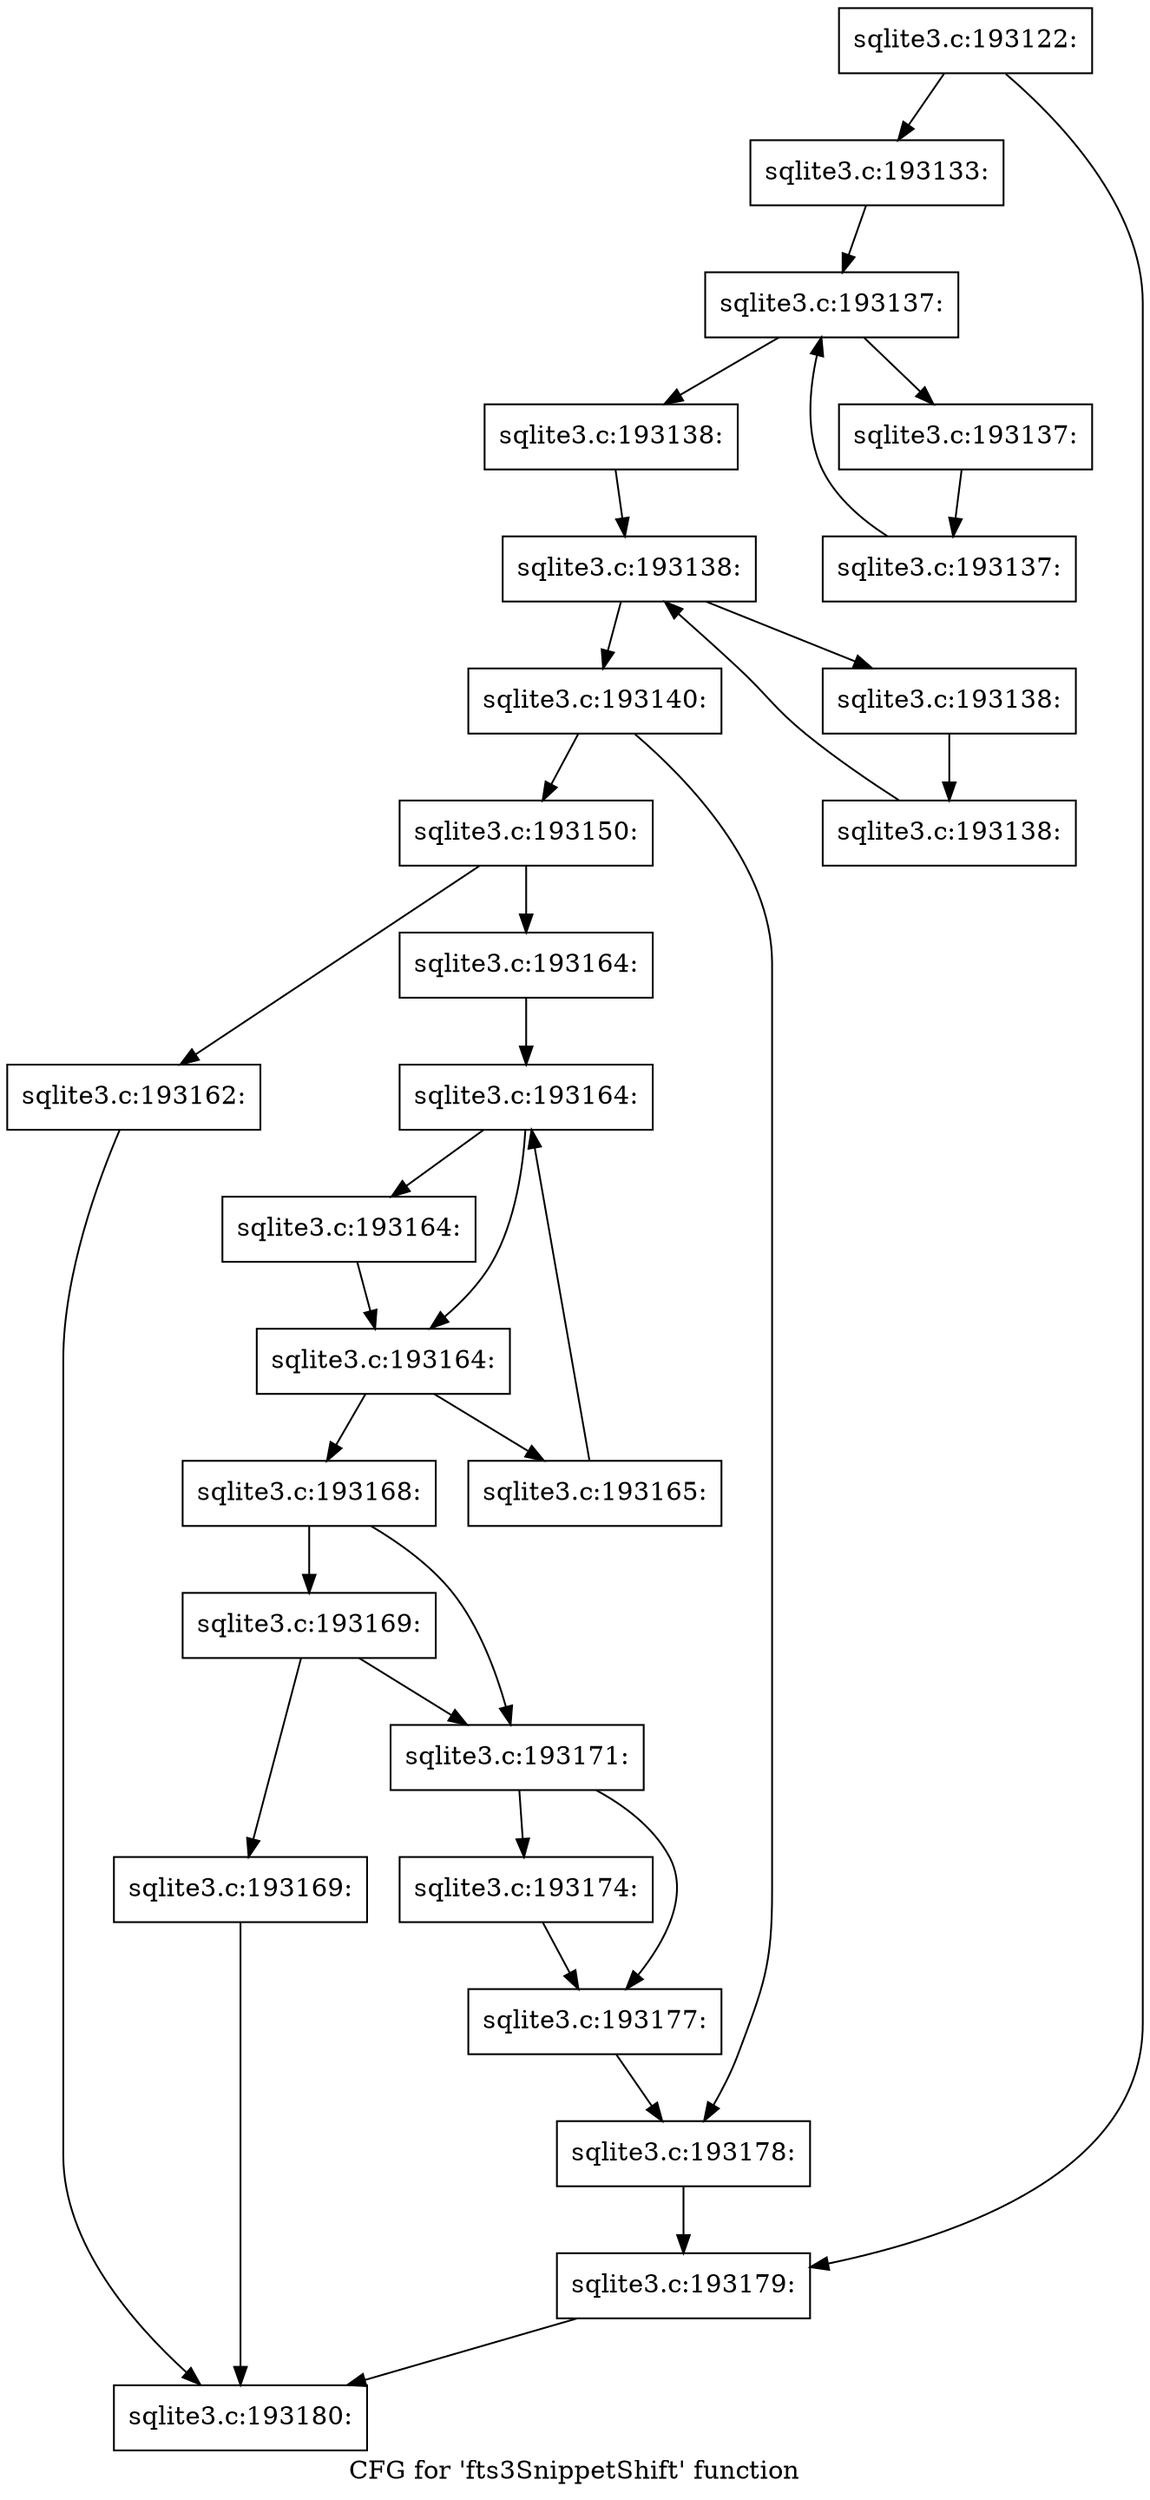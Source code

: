digraph "CFG for 'fts3SnippetShift' function" {
	label="CFG for 'fts3SnippetShift' function";

	Node0x55c0fb2f64c0 [shape=record,label="{sqlite3.c:193122:}"];
	Node0x55c0fb2f64c0 -> Node0x55c0fb2fcbd0;
	Node0x55c0fb2f64c0 -> Node0x55c0fb2fcc20;
	Node0x55c0fb2fcbd0 [shape=record,label="{sqlite3.c:193133:}"];
	Node0x55c0fb2fcbd0 -> Node0x55c0fb2fd970;
	Node0x55c0fb2fd970 [shape=record,label="{sqlite3.c:193137:}"];
	Node0x55c0fb2fd970 -> Node0x55c0fb2fdb90;
	Node0x55c0fb2fd970 -> Node0x55c0fb2fd7c0;
	Node0x55c0fb2fdb90 [shape=record,label="{sqlite3.c:193137:}"];
	Node0x55c0fb2fdb90 -> Node0x55c0fb2fdb00;
	Node0x55c0fb2fdb00 [shape=record,label="{sqlite3.c:193137:}"];
	Node0x55c0fb2fdb00 -> Node0x55c0fb2fd970;
	Node0x55c0fb2fd7c0 [shape=record,label="{sqlite3.c:193138:}"];
	Node0x55c0fb2fd7c0 -> Node0x55c0fb2fe820;
	Node0x55c0fb2fe820 [shape=record,label="{sqlite3.c:193138:}"];
	Node0x55c0fb2fe820 -> Node0x55c0fb2fe9d0;
	Node0x55c0fb2fe820 -> Node0x55c0fb2fe670;
	Node0x55c0fb2fe9d0 [shape=record,label="{sqlite3.c:193138:}"];
	Node0x55c0fb2fe9d0 -> Node0x55c0fb2fe940;
	Node0x55c0fb2fe940 [shape=record,label="{sqlite3.c:193138:}"];
	Node0x55c0fb2fe940 -> Node0x55c0fb2fe820;
	Node0x55c0fb2fe670 [shape=record,label="{sqlite3.c:193140:}"];
	Node0x55c0fb2fe670 -> Node0x55c0fb2ffa70;
	Node0x55c0fb2fe670 -> Node0x55c0fb2ffac0;
	Node0x55c0fb2ffa70 [shape=record,label="{sqlite3.c:193150:}"];
	Node0x55c0fb2ffa70 -> Node0x55c0fb301680;
	Node0x55c0fb2ffa70 -> Node0x55c0fb301800;
	Node0x55c0fb301680 [shape=record,label="{sqlite3.c:193162:}"];
	Node0x55c0fb301680 -> Node0x55c0fb2f6640;
	Node0x55c0fb301800 [shape=record,label="{sqlite3.c:193164:}"];
	Node0x55c0fb301800 -> Node0x55c0fb301d90;
	Node0x55c0fb301d90 [shape=record,label="{sqlite3.c:193164:}"];
	Node0x55c0fb301d90 -> Node0x55c0fb301fc0;
	Node0x55c0fb301d90 -> Node0x55c0fb301f70;
	Node0x55c0fb301fc0 [shape=record,label="{sqlite3.c:193164:}"];
	Node0x55c0fb301fc0 -> Node0x55c0fb301f70;
	Node0x55c0fb301f70 [shape=record,label="{sqlite3.c:193164:}"];
	Node0x55c0fb301f70 -> Node0x55c0fb3027a0;
	Node0x55c0fb301f70 -> Node0x55c0fb301ef0;
	Node0x55c0fb3027a0 [shape=record,label="{sqlite3.c:193165:}"];
	Node0x55c0fb3027a0 -> Node0x55c0fb301d90;
	Node0x55c0fb301ef0 [shape=record,label="{sqlite3.c:193168:}"];
	Node0x55c0fb301ef0 -> Node0x55c0fb3041e0;
	Node0x55c0fb301ef0 -> Node0x55c0fb304190;
	Node0x55c0fb3041e0 [shape=record,label="{sqlite3.c:193169:}"];
	Node0x55c0fb3041e0 -> Node0x55c0fb303b20;
	Node0x55c0fb3041e0 -> Node0x55c0fb304190;
	Node0x55c0fb303b20 [shape=record,label="{sqlite3.c:193169:}"];
	Node0x55c0fb303b20 -> Node0x55c0fb2f6640;
	Node0x55c0fb304190 [shape=record,label="{sqlite3.c:193171:}"];
	Node0x55c0fb304190 -> Node0x55c0fb305060;
	Node0x55c0fb304190 -> Node0x55c0fb3050b0;
	Node0x55c0fb305060 [shape=record,label="{sqlite3.c:193174:}"];
	Node0x55c0fb305060 -> Node0x55c0fb3050b0;
	Node0x55c0fb3050b0 [shape=record,label="{sqlite3.c:193177:}"];
	Node0x55c0fb3050b0 -> Node0x55c0fb2ffac0;
	Node0x55c0fb2ffac0 [shape=record,label="{sqlite3.c:193178:}"];
	Node0x55c0fb2ffac0 -> Node0x55c0fb2fcc20;
	Node0x55c0fb2fcc20 [shape=record,label="{sqlite3.c:193179:}"];
	Node0x55c0fb2fcc20 -> Node0x55c0fb2f6640;
	Node0x55c0fb2f6640 [shape=record,label="{sqlite3.c:193180:}"];
}
